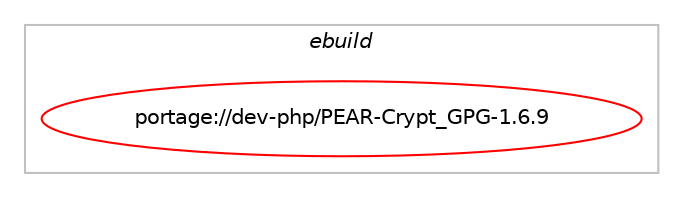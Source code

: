 digraph prolog {

# *************
# Graph options
# *************

newrank=true;
concentrate=true;
compound=true;
graph [rankdir=LR,fontname=Helvetica,fontsize=10,ranksep=1.5];#, ranksep=2.5, nodesep=0.2];
edge  [arrowhead=vee];
node  [fontname=Helvetica,fontsize=10];

# **********
# The ebuild
# **********

subgraph cluster_leftcol {
color=gray;
rank=same;
label=<<i>ebuild</i>>;
id [label="portage://dev-php/PEAR-Crypt_GPG-1.6.9", color=red, width=4, href="../dev-php/PEAR-Crypt_GPG-1.6.9.svg"];
}

# ****************
# The dependencies
# ****************

subgraph cluster_midcol {
color=gray;
label=<<i>dependencies</i>>;
subgraph cluster_compile {
fillcolor="#eeeeee";
style=filled;
label=<<i>compile</i>>;
}
subgraph cluster_compileandrun {
fillcolor="#eeeeee";
style=filled;
label=<<i>compile and run</i>>;
}
subgraph cluster_run {
fillcolor="#eeeeee";
style=filled;
label=<<i>run</i>>;
# *** BEGIN UNKNOWN DEPENDENCY TYPE (TODO) ***
# id -> package_dependency(portage://dev-php/PEAR-Crypt_GPG-1.6.9,run,no,app-crypt,gnupg,none,[,,],[],[])
# *** END UNKNOWN DEPENDENCY TYPE (TODO) ***

# *** BEGIN UNKNOWN DEPENDENCY TYPE (TODO) ***
# id -> package_dependency(portage://dev-php/PEAR-Crypt_GPG-1.6.9,run,no,dev-lang,php,none,[,,],any_different_slot,[use(enable(posix),negative),use(enable(unicode),negative)])
# *** END UNKNOWN DEPENDENCY TYPE (TODO) ***

# *** BEGIN UNKNOWN DEPENDENCY TYPE (TODO) ***
# id -> package_dependency(portage://dev-php/PEAR-Crypt_GPG-1.6.9,run,no,dev-php,PEAR-Console_CommandLine,none,[,,],[],[])
# *** END UNKNOWN DEPENDENCY TYPE (TODO) ***

# *** BEGIN UNKNOWN DEPENDENCY TYPE (TODO) ***
# id -> package_dependency(portage://dev-php/PEAR-Crypt_GPG-1.6.9,run,no,dev-php,PEAR-Exception,none,[,,],[],[])
# *** END UNKNOWN DEPENDENCY TYPE (TODO) ***

}
}

# **************
# The candidates
# **************

subgraph cluster_choices {
rank=same;
color=gray;
label=<<i>candidates</i>>;

}

}
